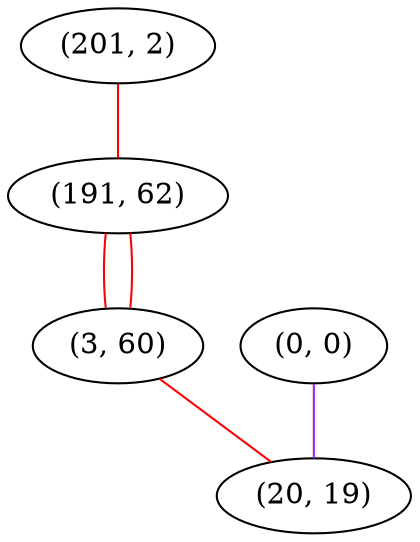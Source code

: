 graph "" {
"(201, 2)";
"(191, 62)";
"(0, 0)";
"(3, 60)";
"(20, 19)";
"(201, 2)" -- "(191, 62)"  [color=red, key=0, weight=1];
"(191, 62)" -- "(3, 60)"  [color=red, key=0, weight=1];
"(191, 62)" -- "(3, 60)"  [color=red, key=1, weight=1];
"(0, 0)" -- "(20, 19)"  [color=purple, key=0, weight=4];
"(3, 60)" -- "(20, 19)"  [color=red, key=0, weight=1];
}
